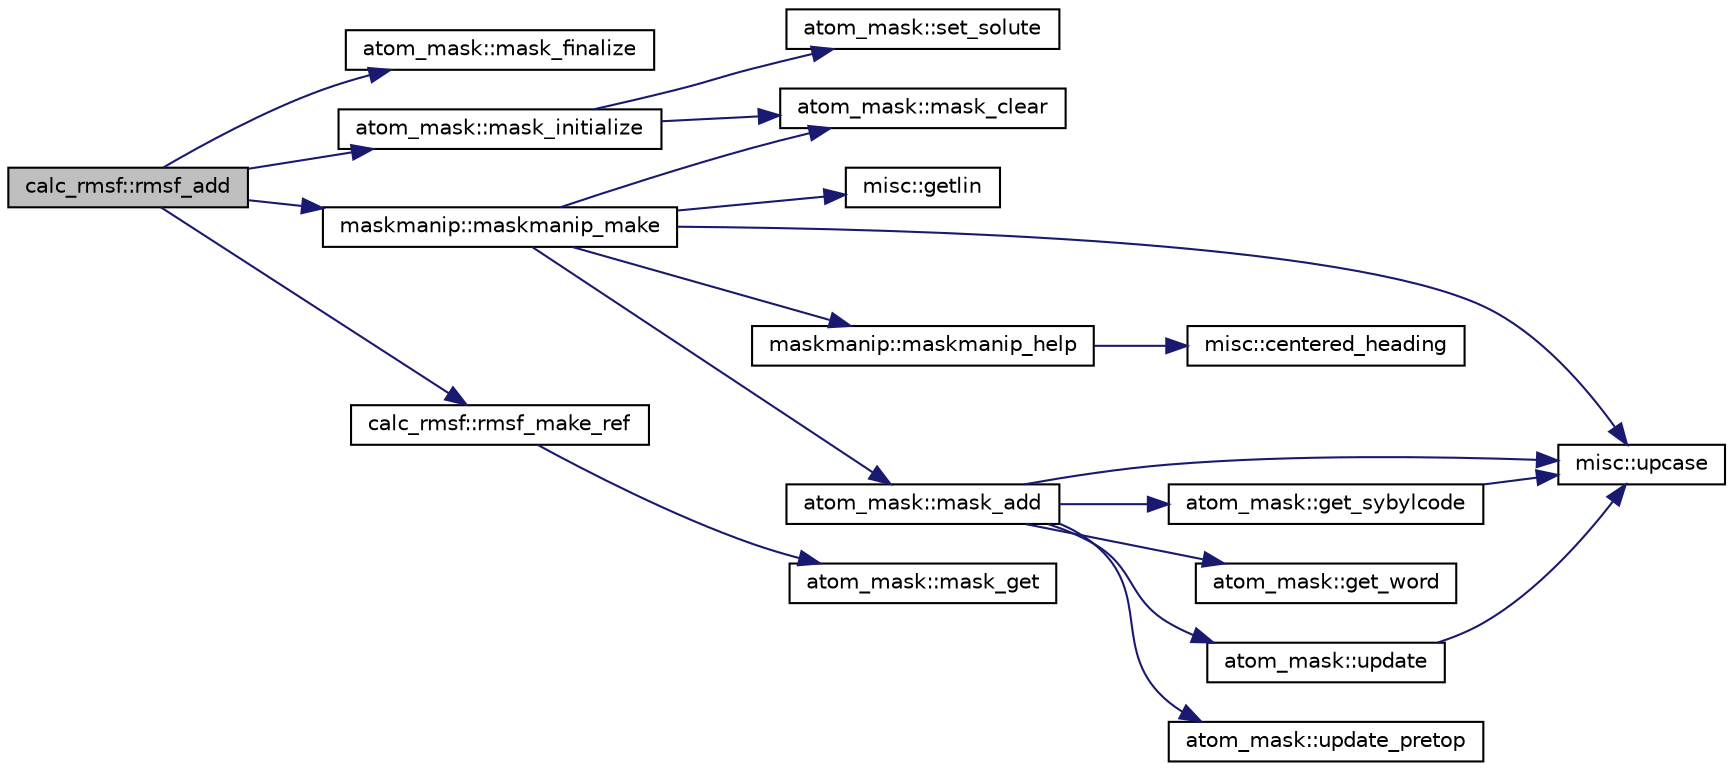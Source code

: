 digraph "calc_rmsf::rmsf_add"
{
  edge [fontname="Helvetica",fontsize="10",labelfontname="Helvetica",labelfontsize="10"];
  node [fontname="Helvetica",fontsize="10",shape=record];
  rankdir="LR";
  Node1 [label="calc_rmsf::rmsf_add",height=0.2,width=0.4,color="black", fillcolor="grey75", style="filled" fontcolor="black"];
  Node1 -> Node2 [color="midnightblue",fontsize="10",style="solid",fontname="Helvetica"];
  Node2 [label="atom_mask::mask_finalize",height=0.2,width=0.4,color="black", fillcolor="white", style="filled",URL="$classatom__mask.html#a7059cec5e1eecb2536e9cac6d5fb8ce0"];
  Node1 -> Node3 [color="midnightblue",fontsize="10",style="solid",fontname="Helvetica"];
  Node3 [label="atom_mask::mask_initialize",height=0.2,width=0.4,color="black", fillcolor="white", style="filled",URL="$classatom__mask.html#a37135eea76c381c4aacee5cc9fbce046"];
  Node3 -> Node4 [color="midnightblue",fontsize="10",style="solid",fontname="Helvetica"];
  Node4 [label="atom_mask::mask_clear",height=0.2,width=0.4,color="black", fillcolor="white", style="filled",URL="$classatom__mask.html#aa33256b4eb2abd74f319e47e7f9c67b8"];
  Node3 -> Node5 [color="midnightblue",fontsize="10",style="solid",fontname="Helvetica"];
  Node5 [label="atom_mask::set_solute",height=0.2,width=0.4,color="black", fillcolor="white", style="filled",URL="$classatom__mask.html#a4d3aff857c97591b916a1ee064cb7cef"];
  Node1 -> Node6 [color="midnightblue",fontsize="10",style="solid",fontname="Helvetica"];
  Node6 [label="maskmanip::maskmanip_make",height=0.2,width=0.4,color="black", fillcolor="white", style="filled",URL="$classmaskmanip.html#a716ed52ce2766e5a0ee111f885e7287f"];
  Node6 -> Node4 [color="midnightblue",fontsize="10",style="solid",fontname="Helvetica"];
  Node6 -> Node7 [color="midnightblue",fontsize="10",style="solid",fontname="Helvetica"];
  Node7 [label="misc::getlin",height=0.2,width=0.4,color="black", fillcolor="white", style="filled",URL="$classmisc.html#a49b44c33311a31e874439a6f3caf5801"];
  Node6 -> Node8 [color="midnightblue",fontsize="10",style="solid",fontname="Helvetica"];
  Node8 [label="misc::upcase",height=0.2,width=0.4,color="black", fillcolor="white", style="filled",URL="$classmisc.html#a3d25ef800766f590365955680ff3ba2c"];
  Node6 -> Node9 [color="midnightblue",fontsize="10",style="solid",fontname="Helvetica"];
  Node9 [label="maskmanip::maskmanip_help",height=0.2,width=0.4,color="black", fillcolor="white", style="filled",URL="$classmaskmanip.html#a32c8614b8e223757850273cd6a47927e"];
  Node9 -> Node10 [color="midnightblue",fontsize="10",style="solid",fontname="Helvetica"];
  Node10 [label="misc::centered_heading",height=0.2,width=0.4,color="black", fillcolor="white", style="filled",URL="$classmisc.html#ac616bbb70212f3216e099c51f3c217f9"];
  Node6 -> Node11 [color="midnightblue",fontsize="10",style="solid",fontname="Helvetica"];
  Node11 [label="atom_mask::mask_add",height=0.2,width=0.4,color="black", fillcolor="white", style="filled",URL="$classatom__mask.html#ad0a7fae4495fbbde287b61adf5b41d62"];
  Node11 -> Node12 [color="midnightblue",fontsize="10",style="solid",fontname="Helvetica"];
  Node12 [label="atom_mask::get_sybylcode",height=0.2,width=0.4,color="black", fillcolor="white", style="filled",URL="$classatom__mask.html#a517aeb28af6ea93d97770ace5268b5ee"];
  Node12 -> Node8 [color="midnightblue",fontsize="10",style="solid",fontname="Helvetica"];
  Node11 -> Node13 [color="midnightblue",fontsize="10",style="solid",fontname="Helvetica"];
  Node13 [label="atom_mask::get_word",height=0.2,width=0.4,color="black", fillcolor="white", style="filled",URL="$classatom__mask.html#adfd3923e784e3ccdebf575c61257f0ea"];
  Node11 -> Node8 [color="midnightblue",fontsize="10",style="solid",fontname="Helvetica"];
  Node11 -> Node14 [color="midnightblue",fontsize="10",style="solid",fontname="Helvetica"];
  Node14 [label="atom_mask::update",height=0.2,width=0.4,color="black", fillcolor="white", style="filled",URL="$classatom__mask.html#a30b962d0b0f89f142ad386569bab3d42"];
  Node14 -> Node8 [color="midnightblue",fontsize="10",style="solid",fontname="Helvetica"];
  Node11 -> Node15 [color="midnightblue",fontsize="10",style="solid",fontname="Helvetica"];
  Node15 [label="atom_mask::update_pretop",height=0.2,width=0.4,color="black", fillcolor="white", style="filled",URL="$classatom__mask.html#ab6d589c395ac5883f6492a3bb59d61e7"];
  Node1 -> Node16 [color="midnightblue",fontsize="10",style="solid",fontname="Helvetica"];
  Node16 [label="calc_rmsf::rmsf_make_ref",height=0.2,width=0.4,color="black", fillcolor="white", style="filled",URL="$classcalc__rmsf.html#acc914c615c8477f9d4ef1aefce32593b"];
  Node16 -> Node17 [color="midnightblue",fontsize="10",style="solid",fontname="Helvetica"];
  Node17 [label="atom_mask::mask_get",height=0.2,width=0.4,color="black", fillcolor="white", style="filled",URL="$classatom__mask.html#a9fb5742f563c05202fb3ac7175f80196"];
}
